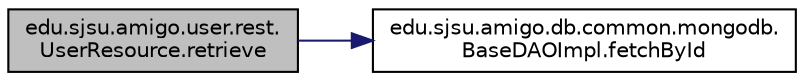 digraph "edu.sjsu.amigo.user.rest.UserResource.retrieve"
{
  edge [fontname="Helvetica",fontsize="10",labelfontname="Helvetica",labelfontsize="10"];
  node [fontname="Helvetica",fontsize="10",shape=record];
  rankdir="LR";
  Node14 [label="edu.sjsu.amigo.user.rest.\lUserResource.retrieve",height=0.2,width=0.4,color="black", fillcolor="grey75", style="filled", fontcolor="black"];
  Node14 -> Node15 [color="midnightblue",fontsize="10",style="solid",fontname="Helvetica"];
  Node15 [label="edu.sjsu.amigo.db.common.mongodb.\lBaseDAOImpl.fetchById",height=0.2,width=0.4,color="black", fillcolor="white", style="filled",URL="$classedu_1_1sjsu_1_1amigo_1_1db_1_1common_1_1mongodb_1_1_base_d_a_o_impl.html#a0f44ed7ba8e92fa387be39194177e4cf"];
}
